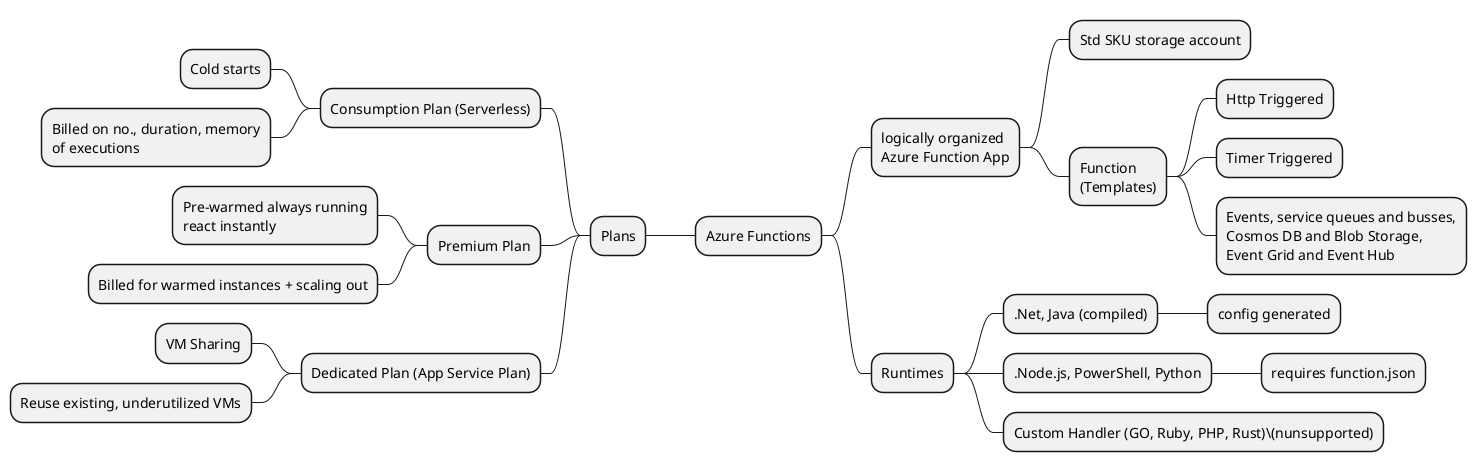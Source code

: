@startmindmap "Dynamic Programming"

+ Azure Functions
++ logically organized\nAzure Function App
+++ Std SKU storage account
+++ Function\n(Templates)
++++ Http Triggered
++++ Timer Triggered
++++ Events, service queues and busses,\nCosmos DB and Blob Storage,\nEvent Grid and Event Hub
++ Runtimes
+++ .Net, Java (compiled)
++++ config generated
+++ .Node.js, PowerShell, Python
++++ requires function.json
+++ Custom Handler (GO, Ruby, PHP, Rust)\(nunsupported)
-- Plans
--- Consumption Plan (Serverless)
---- Cold starts
---- Billed on no., duration, memory\nof executions
--- Premium Plan
---- Pre-warmed always running\nreact instantly
---- Billed for warmed instances + scaling out
--- Dedicated Plan (App Service Plan)
---- VM Sharing
---- Reuse existing, underutilized VMs


@endmindmap
